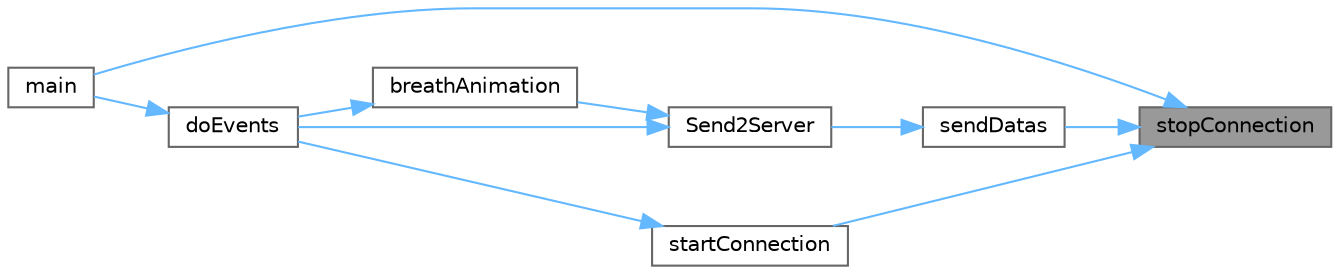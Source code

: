 digraph "stopConnection"
{
 // LATEX_PDF_SIZE
  bgcolor="transparent";
  edge [fontname=Helvetica,fontsize=10,labelfontname=Helvetica,labelfontsize=10];
  node [fontname=Helvetica,fontsize=10,shape=box,height=0.2,width=0.4];
  rankdir="RL";
  Node1 [label="stopConnection",height=0.2,width=0.4,color="gray40", fillcolor="grey60", style="filled", fontcolor="black",tooltip=" "];
  Node1 -> Node2 [dir="back",color="steelblue1",style="solid"];
  Node2 [label="main",height=0.2,width=0.4,color="grey40", fillcolor="white", style="filled",URL="$main_8c.html#a0ddf1224851353fc92bfbff6f499fa97",tooltip="Programme principal."];
  Node1 -> Node3 [dir="back",color="steelblue1",style="solid"];
  Node3 [label="sendDatas",height=0.2,width=0.4,color="grey40", fillcolor="white", style="filled",URL="$client_8c.html#a7cea858f95329a092fd2cbc746c59728",tooltip="Récupère les données du joueur et les envois au serveur via le socket."];
  Node3 -> Node4 [dir="back",color="steelblue1",style="solid"];
  Node4 [label="Send2Server",height=0.2,width=0.4,color="grey40", fillcolor="white", style="filled",URL="$main_8c.html#a506eeac61f56b2e172d086173bac5995",tooltip="Envoi les données du joueur actuel au serveur."];
  Node4 -> Node5 [dir="back",color="steelblue1",style="solid"];
  Node5 [label="breathAnimation",height=0.2,width=0.4,color="grey40", fillcolor="white", style="filled",URL="$main_8c.html#a4ea2b775628e7e2857760cb4a3f60e5f",tooltip="Animation de respiration."];
  Node5 -> Node6 [dir="back",color="steelblue1",style="solid"];
  Node6 [label="doEvents",height=0.2,width=0.4,color="grey40", fillcolor="white", style="filled",URL="$main_8c.html#a5d8c057a673692eabf25fa7d6c670c08",tooltip="Execute les events en fonction du tableau d'évènements."];
  Node6 -> Node2 [dir="back",color="steelblue1",style="solid"];
  Node4 -> Node6 [dir="back",color="steelblue1",style="solid"];
  Node1 -> Node7 [dir="back",color="steelblue1",style="solid"];
  Node7 [label="startConnection",height=0.2,width=0.4,color="grey40", fillcolor="white", style="filled",URL="$client_8c.html#a3622090a7ff391221a74cad6493bbca9",tooltip=" "];
  Node7 -> Node6 [dir="back",color="steelblue1",style="solid"];
}
